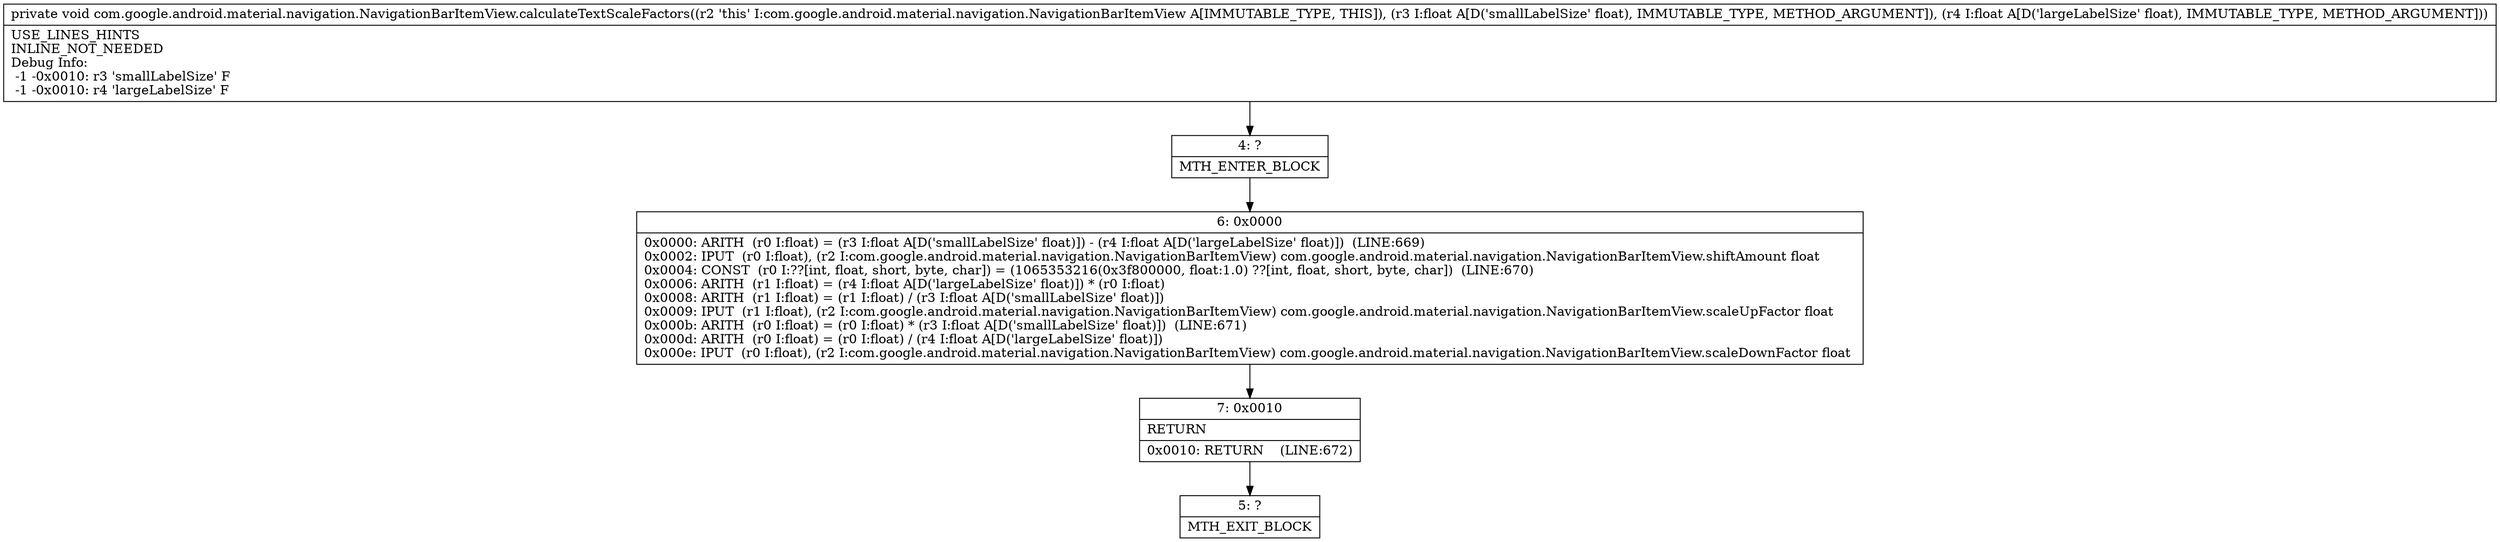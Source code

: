 digraph "CFG forcom.google.android.material.navigation.NavigationBarItemView.calculateTextScaleFactors(FF)V" {
Node_4 [shape=record,label="{4\:\ ?|MTH_ENTER_BLOCK\l}"];
Node_6 [shape=record,label="{6\:\ 0x0000|0x0000: ARITH  (r0 I:float) = (r3 I:float A[D('smallLabelSize' float)]) \- (r4 I:float A[D('largeLabelSize' float)])  (LINE:669)\l0x0002: IPUT  (r0 I:float), (r2 I:com.google.android.material.navigation.NavigationBarItemView) com.google.android.material.navigation.NavigationBarItemView.shiftAmount float \l0x0004: CONST  (r0 I:??[int, float, short, byte, char]) = (1065353216(0x3f800000, float:1.0) ??[int, float, short, byte, char])  (LINE:670)\l0x0006: ARITH  (r1 I:float) = (r4 I:float A[D('largeLabelSize' float)]) * (r0 I:float) \l0x0008: ARITH  (r1 I:float) = (r1 I:float) \/ (r3 I:float A[D('smallLabelSize' float)]) \l0x0009: IPUT  (r1 I:float), (r2 I:com.google.android.material.navigation.NavigationBarItemView) com.google.android.material.navigation.NavigationBarItemView.scaleUpFactor float \l0x000b: ARITH  (r0 I:float) = (r0 I:float) * (r3 I:float A[D('smallLabelSize' float)])  (LINE:671)\l0x000d: ARITH  (r0 I:float) = (r0 I:float) \/ (r4 I:float A[D('largeLabelSize' float)]) \l0x000e: IPUT  (r0 I:float), (r2 I:com.google.android.material.navigation.NavigationBarItemView) com.google.android.material.navigation.NavigationBarItemView.scaleDownFactor float \l}"];
Node_7 [shape=record,label="{7\:\ 0x0010|RETURN\l|0x0010: RETURN    (LINE:672)\l}"];
Node_5 [shape=record,label="{5\:\ ?|MTH_EXIT_BLOCK\l}"];
MethodNode[shape=record,label="{private void com.google.android.material.navigation.NavigationBarItemView.calculateTextScaleFactors((r2 'this' I:com.google.android.material.navigation.NavigationBarItemView A[IMMUTABLE_TYPE, THIS]), (r3 I:float A[D('smallLabelSize' float), IMMUTABLE_TYPE, METHOD_ARGUMENT]), (r4 I:float A[D('largeLabelSize' float), IMMUTABLE_TYPE, METHOD_ARGUMENT]))  | USE_LINES_HINTS\lINLINE_NOT_NEEDED\lDebug Info:\l  \-1 \-0x0010: r3 'smallLabelSize' F\l  \-1 \-0x0010: r4 'largeLabelSize' F\l}"];
MethodNode -> Node_4;Node_4 -> Node_6;
Node_6 -> Node_7;
Node_7 -> Node_5;
}

